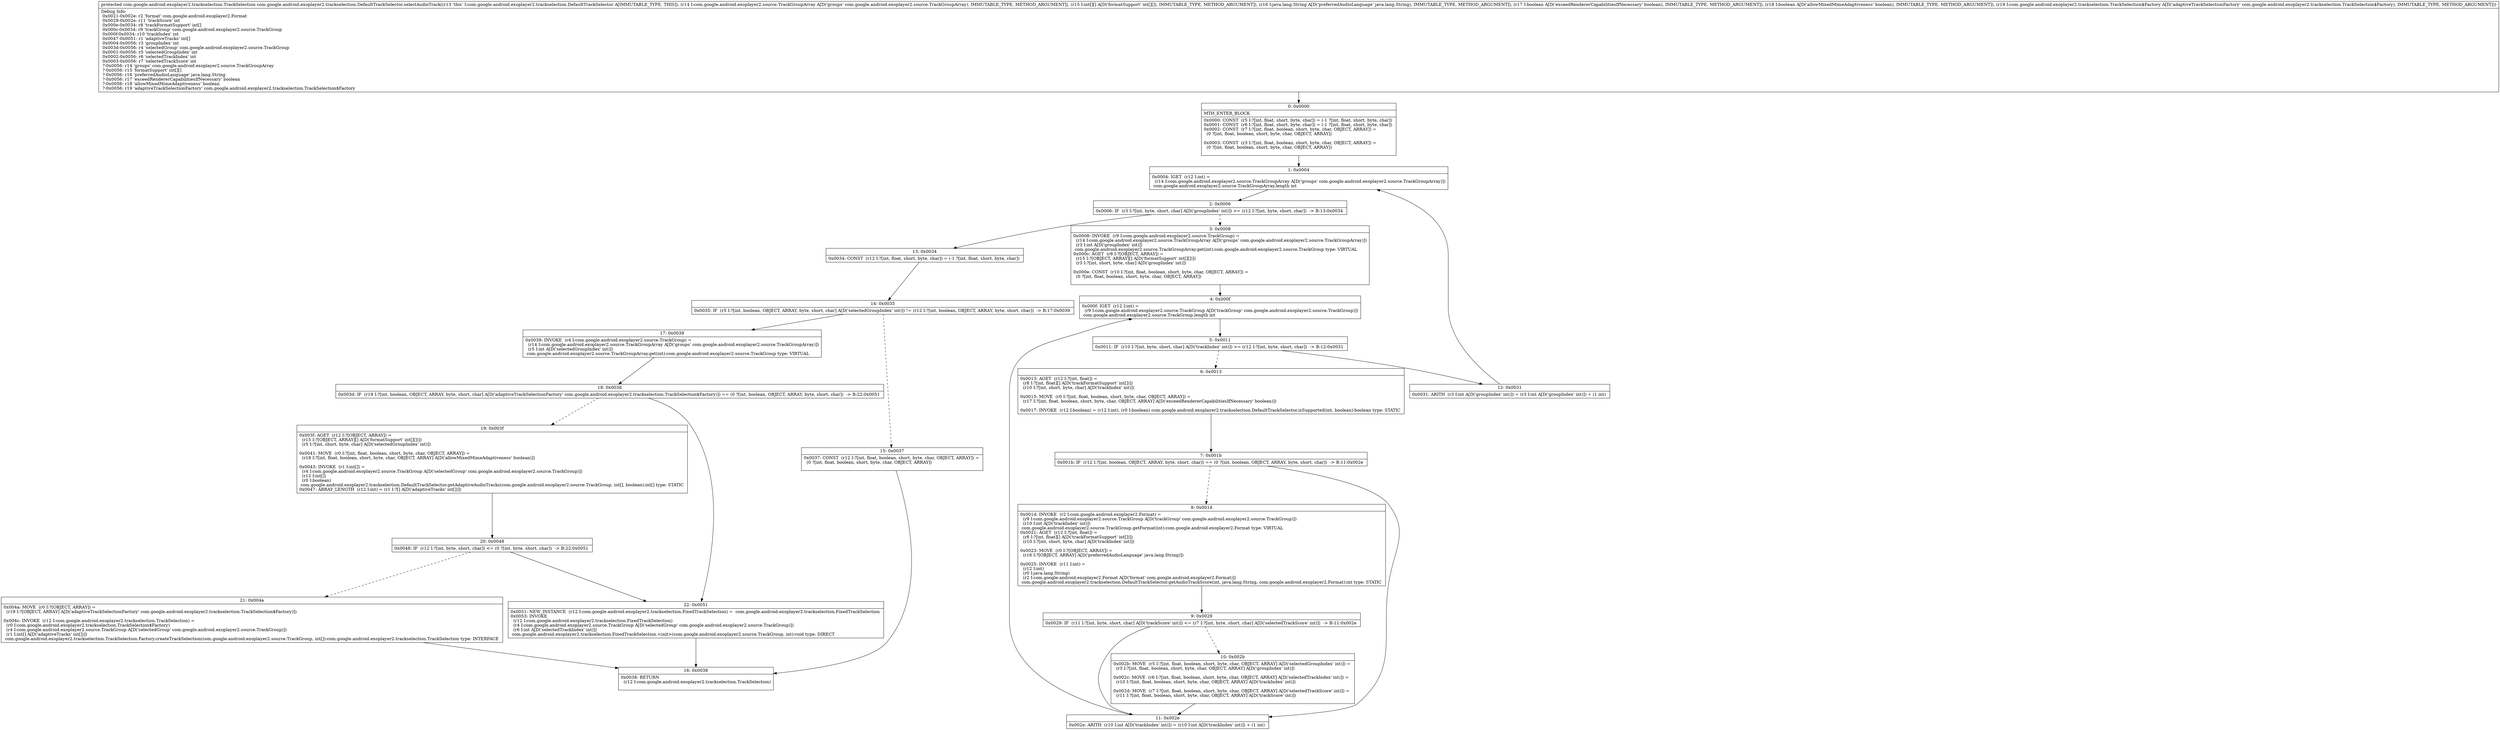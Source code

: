 digraph "CFG forcom.google.android.exoplayer2.trackselection.DefaultTrackSelector.selectAudioTrack(Lcom\/google\/android\/exoplayer2\/source\/TrackGroupArray;[[ILjava\/lang\/String;ZZLcom\/google\/android\/exoplayer2\/trackselection\/TrackSelection$Factory;)Lcom\/google\/android\/exoplayer2\/trackselection\/TrackSelection;" {
Node_0 [shape=record,label="{0\:\ 0x0000|MTH_ENTER_BLOCK\l|0x0000: CONST  (r5 I:?[int, float, short, byte, char]) = (\-1 ?[int, float, short, byte, char]) \l0x0001: CONST  (r6 I:?[int, float, short, byte, char]) = (\-1 ?[int, float, short, byte, char]) \l0x0002: CONST  (r7 I:?[int, float, boolean, short, byte, char, OBJECT, ARRAY]) = \l  (0 ?[int, float, boolean, short, byte, char, OBJECT, ARRAY])\l \l0x0003: CONST  (r3 I:?[int, float, boolean, short, byte, char, OBJECT, ARRAY]) = \l  (0 ?[int, float, boolean, short, byte, char, OBJECT, ARRAY])\l \l}"];
Node_1 [shape=record,label="{1\:\ 0x0004|0x0004: IGET  (r12 I:int) = \l  (r14 I:com.google.android.exoplayer2.source.TrackGroupArray A[D('groups' com.google.android.exoplayer2.source.TrackGroupArray)])\l com.google.android.exoplayer2.source.TrackGroupArray.length int \l}"];
Node_2 [shape=record,label="{2\:\ 0x0006|0x0006: IF  (r3 I:?[int, byte, short, char] A[D('groupIndex' int)]) \>= (r12 I:?[int, byte, short, char])  \-\> B:13:0x0034 \l}"];
Node_3 [shape=record,label="{3\:\ 0x0008|0x0008: INVOKE  (r9 I:com.google.android.exoplayer2.source.TrackGroup) = \l  (r14 I:com.google.android.exoplayer2.source.TrackGroupArray A[D('groups' com.google.android.exoplayer2.source.TrackGroupArray)])\l  (r3 I:int A[D('groupIndex' int)])\l com.google.android.exoplayer2.source.TrackGroupArray.get(int):com.google.android.exoplayer2.source.TrackGroup type: VIRTUAL \l0x000c: AGET  (r8 I:?[OBJECT, ARRAY]) = \l  (r15 I:?[OBJECT, ARRAY][] A[D('formatSupport' int[][])])\l  (r3 I:?[int, short, byte, char] A[D('groupIndex' int)])\l \l0x000e: CONST  (r10 I:?[int, float, boolean, short, byte, char, OBJECT, ARRAY]) = \l  (0 ?[int, float, boolean, short, byte, char, OBJECT, ARRAY])\l \l}"];
Node_4 [shape=record,label="{4\:\ 0x000f|0x000f: IGET  (r12 I:int) = \l  (r9 I:com.google.android.exoplayer2.source.TrackGroup A[D('trackGroup' com.google.android.exoplayer2.source.TrackGroup)])\l com.google.android.exoplayer2.source.TrackGroup.length int \l}"];
Node_5 [shape=record,label="{5\:\ 0x0011|0x0011: IF  (r10 I:?[int, byte, short, char] A[D('trackIndex' int)]) \>= (r12 I:?[int, byte, short, char])  \-\> B:12:0x0031 \l}"];
Node_6 [shape=record,label="{6\:\ 0x0013|0x0013: AGET  (r12 I:?[int, float]) = \l  (r8 I:?[int, float][] A[D('trackFormatSupport' int[])])\l  (r10 I:?[int, short, byte, char] A[D('trackIndex' int)])\l \l0x0015: MOVE  (r0 I:?[int, float, boolean, short, byte, char, OBJECT, ARRAY]) = \l  (r17 I:?[int, float, boolean, short, byte, char, OBJECT, ARRAY] A[D('exceedRendererCapabilitiesIfNecessary' boolean)])\l \l0x0017: INVOKE  (r12 I:boolean) = (r12 I:int), (r0 I:boolean) com.google.android.exoplayer2.trackselection.DefaultTrackSelector.isSupported(int, boolean):boolean type: STATIC \l}"];
Node_7 [shape=record,label="{7\:\ 0x001b|0x001b: IF  (r12 I:?[int, boolean, OBJECT, ARRAY, byte, short, char]) == (0 ?[int, boolean, OBJECT, ARRAY, byte, short, char])  \-\> B:11:0x002e \l}"];
Node_8 [shape=record,label="{8\:\ 0x001d|0x001d: INVOKE  (r2 I:com.google.android.exoplayer2.Format) = \l  (r9 I:com.google.android.exoplayer2.source.TrackGroup A[D('trackGroup' com.google.android.exoplayer2.source.TrackGroup)])\l  (r10 I:int A[D('trackIndex' int)])\l com.google.android.exoplayer2.source.TrackGroup.getFormat(int):com.google.android.exoplayer2.Format type: VIRTUAL \l0x0021: AGET  (r12 I:?[int, float]) = \l  (r8 I:?[int, float][] A[D('trackFormatSupport' int[])])\l  (r10 I:?[int, short, byte, char] A[D('trackIndex' int)])\l \l0x0023: MOVE  (r0 I:?[OBJECT, ARRAY]) = \l  (r16 I:?[OBJECT, ARRAY] A[D('preferredAudioLanguage' java.lang.String)])\l \l0x0025: INVOKE  (r11 I:int) = \l  (r12 I:int)\l  (r0 I:java.lang.String)\l  (r2 I:com.google.android.exoplayer2.Format A[D('format' com.google.android.exoplayer2.Format)])\l com.google.android.exoplayer2.trackselection.DefaultTrackSelector.getAudioTrackScore(int, java.lang.String, com.google.android.exoplayer2.Format):int type: STATIC \l}"];
Node_9 [shape=record,label="{9\:\ 0x0029|0x0029: IF  (r11 I:?[int, byte, short, char] A[D('trackScore' int)]) \<= (r7 I:?[int, byte, short, char] A[D('selectedTrackScore' int)])  \-\> B:11:0x002e \l}"];
Node_10 [shape=record,label="{10\:\ 0x002b|0x002b: MOVE  (r5 I:?[int, float, boolean, short, byte, char, OBJECT, ARRAY] A[D('selectedGroupIndex' int)]) = \l  (r3 I:?[int, float, boolean, short, byte, char, OBJECT, ARRAY] A[D('groupIndex' int)])\l \l0x002c: MOVE  (r6 I:?[int, float, boolean, short, byte, char, OBJECT, ARRAY] A[D('selectedTrackIndex' int)]) = \l  (r10 I:?[int, float, boolean, short, byte, char, OBJECT, ARRAY] A[D('trackIndex' int)])\l \l0x002d: MOVE  (r7 I:?[int, float, boolean, short, byte, char, OBJECT, ARRAY] A[D('selectedTrackScore' int)]) = \l  (r11 I:?[int, float, boolean, short, byte, char, OBJECT, ARRAY] A[D('trackScore' int)])\l \l}"];
Node_11 [shape=record,label="{11\:\ 0x002e|0x002e: ARITH  (r10 I:int A[D('trackIndex' int)]) = (r10 I:int A[D('trackIndex' int)]) + (1 int) \l}"];
Node_12 [shape=record,label="{12\:\ 0x0031|0x0031: ARITH  (r3 I:int A[D('groupIndex' int)]) = (r3 I:int A[D('groupIndex' int)]) + (1 int) \l}"];
Node_13 [shape=record,label="{13\:\ 0x0034|0x0034: CONST  (r12 I:?[int, float, short, byte, char]) = (\-1 ?[int, float, short, byte, char]) \l}"];
Node_14 [shape=record,label="{14\:\ 0x0035|0x0035: IF  (r5 I:?[int, boolean, OBJECT, ARRAY, byte, short, char] A[D('selectedGroupIndex' int)]) != (r12 I:?[int, boolean, OBJECT, ARRAY, byte, short, char])  \-\> B:17:0x0039 \l}"];
Node_15 [shape=record,label="{15\:\ 0x0037|0x0037: CONST  (r12 I:?[int, float, boolean, short, byte, char, OBJECT, ARRAY]) = \l  (0 ?[int, float, boolean, short, byte, char, OBJECT, ARRAY])\l \l}"];
Node_16 [shape=record,label="{16\:\ 0x0038|0x0038: RETURN  \l  (r12 I:com.google.android.exoplayer2.trackselection.TrackSelection)\l \l}"];
Node_17 [shape=record,label="{17\:\ 0x0039|0x0039: INVOKE  (r4 I:com.google.android.exoplayer2.source.TrackGroup) = \l  (r14 I:com.google.android.exoplayer2.source.TrackGroupArray A[D('groups' com.google.android.exoplayer2.source.TrackGroupArray)])\l  (r5 I:int A[D('selectedGroupIndex' int)])\l com.google.android.exoplayer2.source.TrackGroupArray.get(int):com.google.android.exoplayer2.source.TrackGroup type: VIRTUAL \l}"];
Node_18 [shape=record,label="{18\:\ 0x003d|0x003d: IF  (r19 I:?[int, boolean, OBJECT, ARRAY, byte, short, char] A[D('adaptiveTrackSelectionFactory' com.google.android.exoplayer2.trackselection.TrackSelection$Factory)]) == (0 ?[int, boolean, OBJECT, ARRAY, byte, short, char])  \-\> B:22:0x0051 \l}"];
Node_19 [shape=record,label="{19\:\ 0x003f|0x003f: AGET  (r12 I:?[OBJECT, ARRAY]) = \l  (r15 I:?[OBJECT, ARRAY][] A[D('formatSupport' int[][])])\l  (r5 I:?[int, short, byte, char] A[D('selectedGroupIndex' int)])\l \l0x0041: MOVE  (r0 I:?[int, float, boolean, short, byte, char, OBJECT, ARRAY]) = \l  (r18 I:?[int, float, boolean, short, byte, char, OBJECT, ARRAY] A[D('allowMixedMimeAdaptiveness' boolean)])\l \l0x0043: INVOKE  (r1 I:int[]) = \l  (r4 I:com.google.android.exoplayer2.source.TrackGroup A[D('selectedGroup' com.google.android.exoplayer2.source.TrackGroup)])\l  (r12 I:int[])\l  (r0 I:boolean)\l com.google.android.exoplayer2.trackselection.DefaultTrackSelector.getAdaptiveAudioTracks(com.google.android.exoplayer2.source.TrackGroup, int[], boolean):int[] type: STATIC \l0x0047: ARRAY_LENGTH  (r12 I:int) = (r1 I:?[] A[D('adaptiveTracks' int[])]) \l}"];
Node_20 [shape=record,label="{20\:\ 0x0048|0x0048: IF  (r12 I:?[int, byte, short, char]) \<= (0 ?[int, byte, short, char])  \-\> B:22:0x0051 \l}"];
Node_21 [shape=record,label="{21\:\ 0x004a|0x004a: MOVE  (r0 I:?[OBJECT, ARRAY]) = \l  (r19 I:?[OBJECT, ARRAY] A[D('adaptiveTrackSelectionFactory' com.google.android.exoplayer2.trackselection.TrackSelection$Factory)])\l \l0x004c: INVOKE  (r12 I:com.google.android.exoplayer2.trackselection.TrackSelection) = \l  (r0 I:com.google.android.exoplayer2.trackselection.TrackSelection$Factory)\l  (r4 I:com.google.android.exoplayer2.source.TrackGroup A[D('selectedGroup' com.google.android.exoplayer2.source.TrackGroup)])\l  (r1 I:int[] A[D('adaptiveTracks' int[])])\l com.google.android.exoplayer2.trackselection.TrackSelection.Factory.createTrackSelection(com.google.android.exoplayer2.source.TrackGroup, int[]):com.google.android.exoplayer2.trackselection.TrackSelection type: INTERFACE \l}"];
Node_22 [shape=record,label="{22\:\ 0x0051|0x0051: NEW_INSTANCE  (r12 I:com.google.android.exoplayer2.trackselection.FixedTrackSelection) =  com.google.android.exoplayer2.trackselection.FixedTrackSelection \l0x0053: INVOKE  \l  (r12 I:com.google.android.exoplayer2.trackselection.FixedTrackSelection)\l  (r4 I:com.google.android.exoplayer2.source.TrackGroup A[D('selectedGroup' com.google.android.exoplayer2.source.TrackGroup)])\l  (r6 I:int A[D('selectedTrackIndex' int)])\l com.google.android.exoplayer2.trackselection.FixedTrackSelection.\<init\>(com.google.android.exoplayer2.source.TrackGroup, int):void type: DIRECT \l}"];
MethodNode[shape=record,label="{protected com.google.android.exoplayer2.trackselection.TrackSelection com.google.android.exoplayer2.trackselection.DefaultTrackSelector.selectAudioTrack((r13 'this' I:com.google.android.exoplayer2.trackselection.DefaultTrackSelector A[IMMUTABLE_TYPE, THIS]), (r14 I:com.google.android.exoplayer2.source.TrackGroupArray A[D('groups' com.google.android.exoplayer2.source.TrackGroupArray), IMMUTABLE_TYPE, METHOD_ARGUMENT]), (r15 I:int[][] A[D('formatSupport' int[][]), IMMUTABLE_TYPE, METHOD_ARGUMENT]), (r16 I:java.lang.String A[D('preferredAudioLanguage' java.lang.String), IMMUTABLE_TYPE, METHOD_ARGUMENT]), (r17 I:boolean A[D('exceedRendererCapabilitiesIfNecessary' boolean), IMMUTABLE_TYPE, METHOD_ARGUMENT]), (r18 I:boolean A[D('allowMixedMimeAdaptiveness' boolean), IMMUTABLE_TYPE, METHOD_ARGUMENT]), (r19 I:com.google.android.exoplayer2.trackselection.TrackSelection$Factory A[D('adaptiveTrackSelectionFactory' com.google.android.exoplayer2.trackselection.TrackSelection$Factory), IMMUTABLE_TYPE, METHOD_ARGUMENT]))  | Debug Info:\l  0x0021\-0x002e: r2 'format' com.google.android.exoplayer2.Format\l  0x0029\-0x002e: r11 'trackScore' int\l  0x000e\-0x0034: r8 'trackFormatSupport' int[]\l  0x000c\-0x0034: r9 'trackGroup' com.google.android.exoplayer2.source.TrackGroup\l  0x000f\-0x0034: r10 'trackIndex' int\l  0x0047\-0x0051: r1 'adaptiveTracks' int[]\l  0x0004\-0x0056: r3 'groupIndex' int\l  0x003d\-0x0056: r4 'selectedGroup' com.google.android.exoplayer2.source.TrackGroup\l  0x0001\-0x0056: r5 'selectedGroupIndex' int\l  0x0002\-0x0056: r6 'selectedTrackIndex' int\l  0x0003\-0x0056: r7 'selectedTrackScore' int\l  ?\-0x0056: r14 'groups' com.google.android.exoplayer2.source.TrackGroupArray\l  ?\-0x0056: r15 'formatSupport' int[][]\l  ?\-0x0056: r16 'preferredAudioLanguage' java.lang.String\l  ?\-0x0056: r17 'exceedRendererCapabilitiesIfNecessary' boolean\l  ?\-0x0056: r18 'allowMixedMimeAdaptiveness' boolean\l  ?\-0x0056: r19 'adaptiveTrackSelectionFactory' com.google.android.exoplayer2.trackselection.TrackSelection$Factory\l}"];
MethodNode -> Node_0;
Node_0 -> Node_1;
Node_1 -> Node_2;
Node_2 -> Node_3[style=dashed];
Node_2 -> Node_13;
Node_3 -> Node_4;
Node_4 -> Node_5;
Node_5 -> Node_6[style=dashed];
Node_5 -> Node_12;
Node_6 -> Node_7;
Node_7 -> Node_8[style=dashed];
Node_7 -> Node_11;
Node_8 -> Node_9;
Node_9 -> Node_10[style=dashed];
Node_9 -> Node_11;
Node_10 -> Node_11;
Node_11 -> Node_4;
Node_12 -> Node_1;
Node_13 -> Node_14;
Node_14 -> Node_15[style=dashed];
Node_14 -> Node_17;
Node_15 -> Node_16;
Node_17 -> Node_18;
Node_18 -> Node_19[style=dashed];
Node_18 -> Node_22;
Node_19 -> Node_20;
Node_20 -> Node_21[style=dashed];
Node_20 -> Node_22;
Node_21 -> Node_16;
Node_22 -> Node_16;
}

